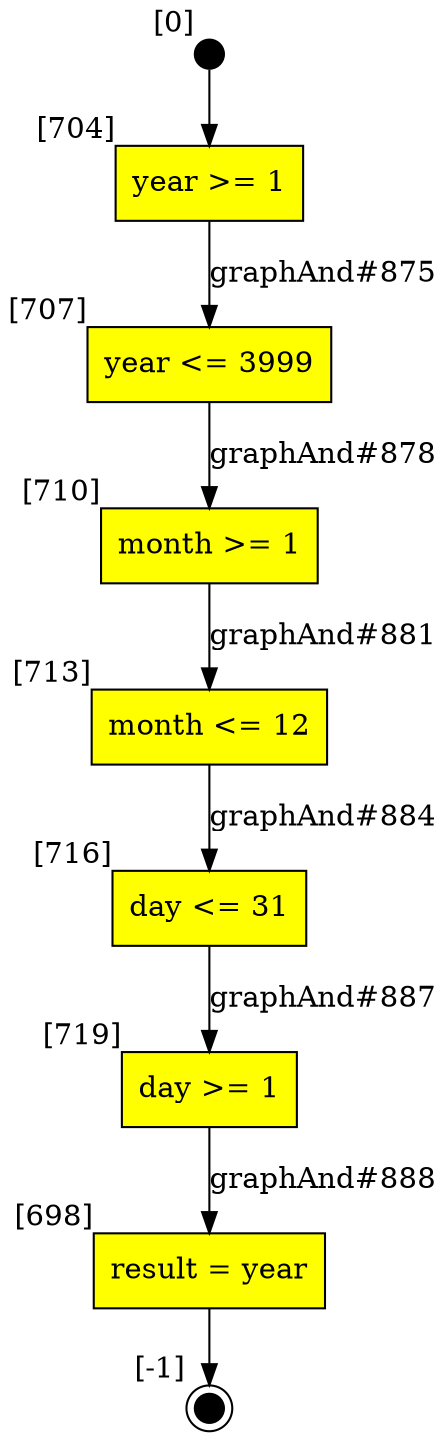 digraph CLG {
  704 [shape="box", label="year >= 1", style=filled, fillcolor=yellow, xlabel="[704]"];
  707 [shape="box", label="year <= 3999", style=filled, fillcolor=yellow, xlabel="[707]"];
  710 [shape="box", label="month >= 1", style=filled, fillcolor=yellow, xlabel="[710]"];
  713 [shape="box", label="month <= 12", style=filled, fillcolor=yellow, xlabel="[713]"];
  698 [shape="box", label="result = year", style=filled, fillcolor=yellow, xlabel="[698]"];
  699 [style=filled, fillcolor=black, shape="doublecircle", label="", fixedsize=true, width=.2, height=.2, xlabel="[-1]"];
  716 [shape="box", label="day <= 31", style=filled, fillcolor=yellow, xlabel="[716]"];
  703 [style=filled, fillcolor=black, shape="circle", label="", fixedsize=true, width=.2, height=.2, xlabel="[0]"];
  719 [shape="box", label="day >= 1", style=filled, fillcolor=yellow, xlabel="[719]"];
  710 -> 713[label="graphAnd#881"];
  713 -> 716[label="graphAnd#884"];
  698 -> 699;
  703 -> 704;
  716 -> 719[label="graphAnd#887"];
  719 -> 698[label="graphAnd#888"];
  704 -> 707[label="graphAnd#875"];
  707 -> 710[label="graphAnd#878"];
}
